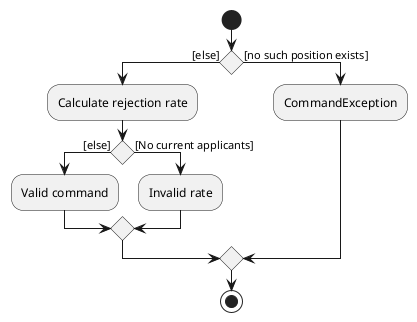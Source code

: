 @startuml
'https://plantuml.com/activity-diagram-beta

start
if () then ([else])
  :Calculate rejection rate;
  if () then ([else])
    :Valid command;
  else ([No current applicants])
    :Invalid rate;
    endif
else ([no such position exists])
    :CommandException;
endif

stop

@enduml
